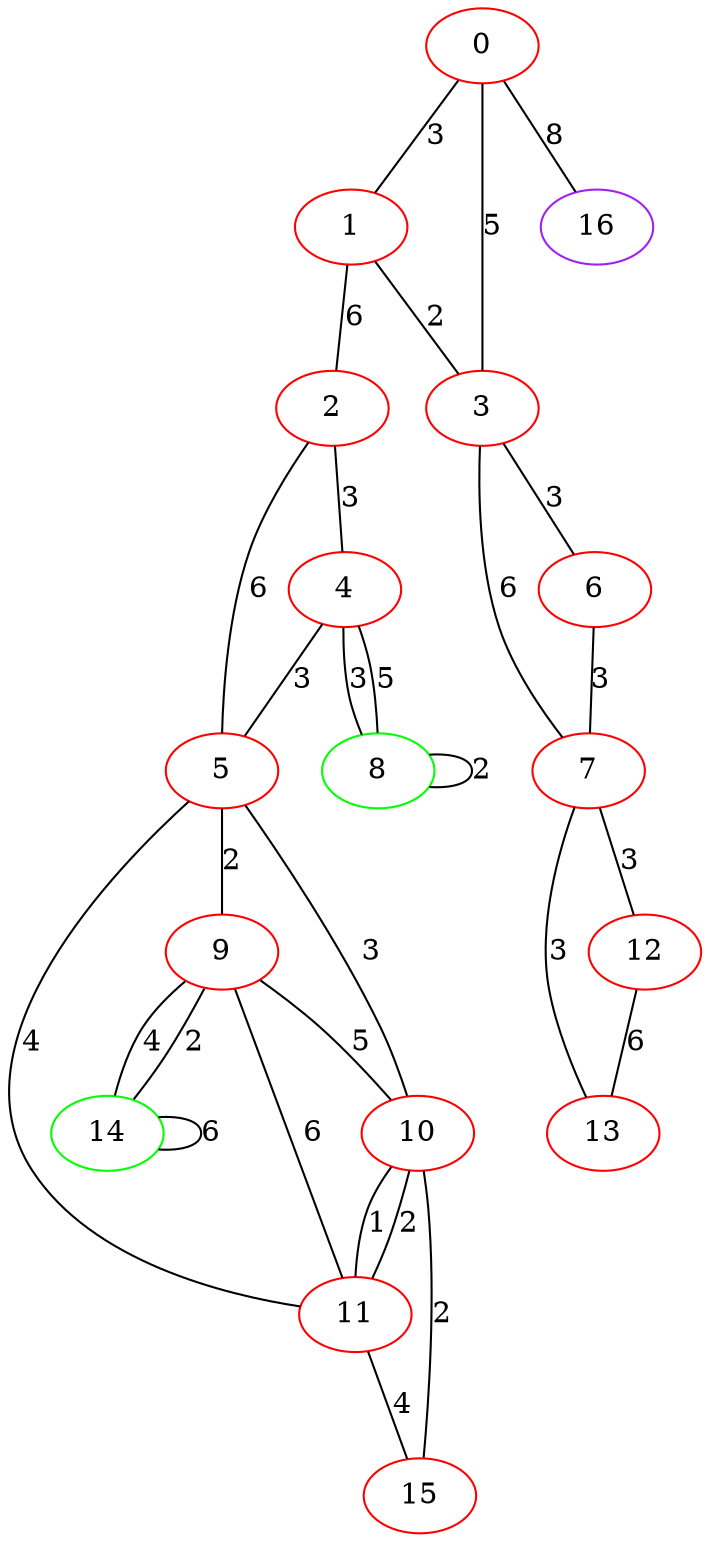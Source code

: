 graph "" {
0 [color=red, weight=1];
1 [color=red, weight=1];
2 [color=red, weight=1];
3 [color=red, weight=1];
4 [color=red, weight=1];
5 [color=red, weight=1];
6 [color=red, weight=1];
7 [color=red, weight=1];
8 [color=green, weight=2];
9 [color=red, weight=1];
10 [color=red, weight=1];
11 [color=red, weight=1];
12 [color=red, weight=1];
13 [color=red, weight=1];
14 [color=green, weight=2];
15 [color=red, weight=1];
16 [color=purple, weight=4];
0 -- 16  [key=0, label=8];
0 -- 1  [key=0, label=3];
0 -- 3  [key=0, label=5];
1 -- 2  [key=0, label=6];
1 -- 3  [key=0, label=2];
2 -- 4  [key=0, label=3];
2 -- 5  [key=0, label=6];
3 -- 6  [key=0, label=3];
3 -- 7  [key=0, label=6];
4 -- 8  [key=0, label=3];
4 -- 8  [key=1, label=5];
4 -- 5  [key=0, label=3];
5 -- 9  [key=0, label=2];
5 -- 11  [key=0, label=4];
5 -- 10  [key=0, label=3];
6 -- 7  [key=0, label=3];
7 -- 12  [key=0, label=3];
7 -- 13  [key=0, label=3];
8 -- 8  [key=0, label=2];
9 -- 10  [key=0, label=5];
9 -- 11  [key=0, label=6];
9 -- 14  [key=0, label=4];
9 -- 14  [key=1, label=2];
10 -- 11  [key=0, label=1];
10 -- 11  [key=1, label=2];
10 -- 15  [key=0, label=2];
11 -- 15  [key=0, label=4];
12 -- 13  [key=0, label=6];
14 -- 14  [key=0, label=6];
}
